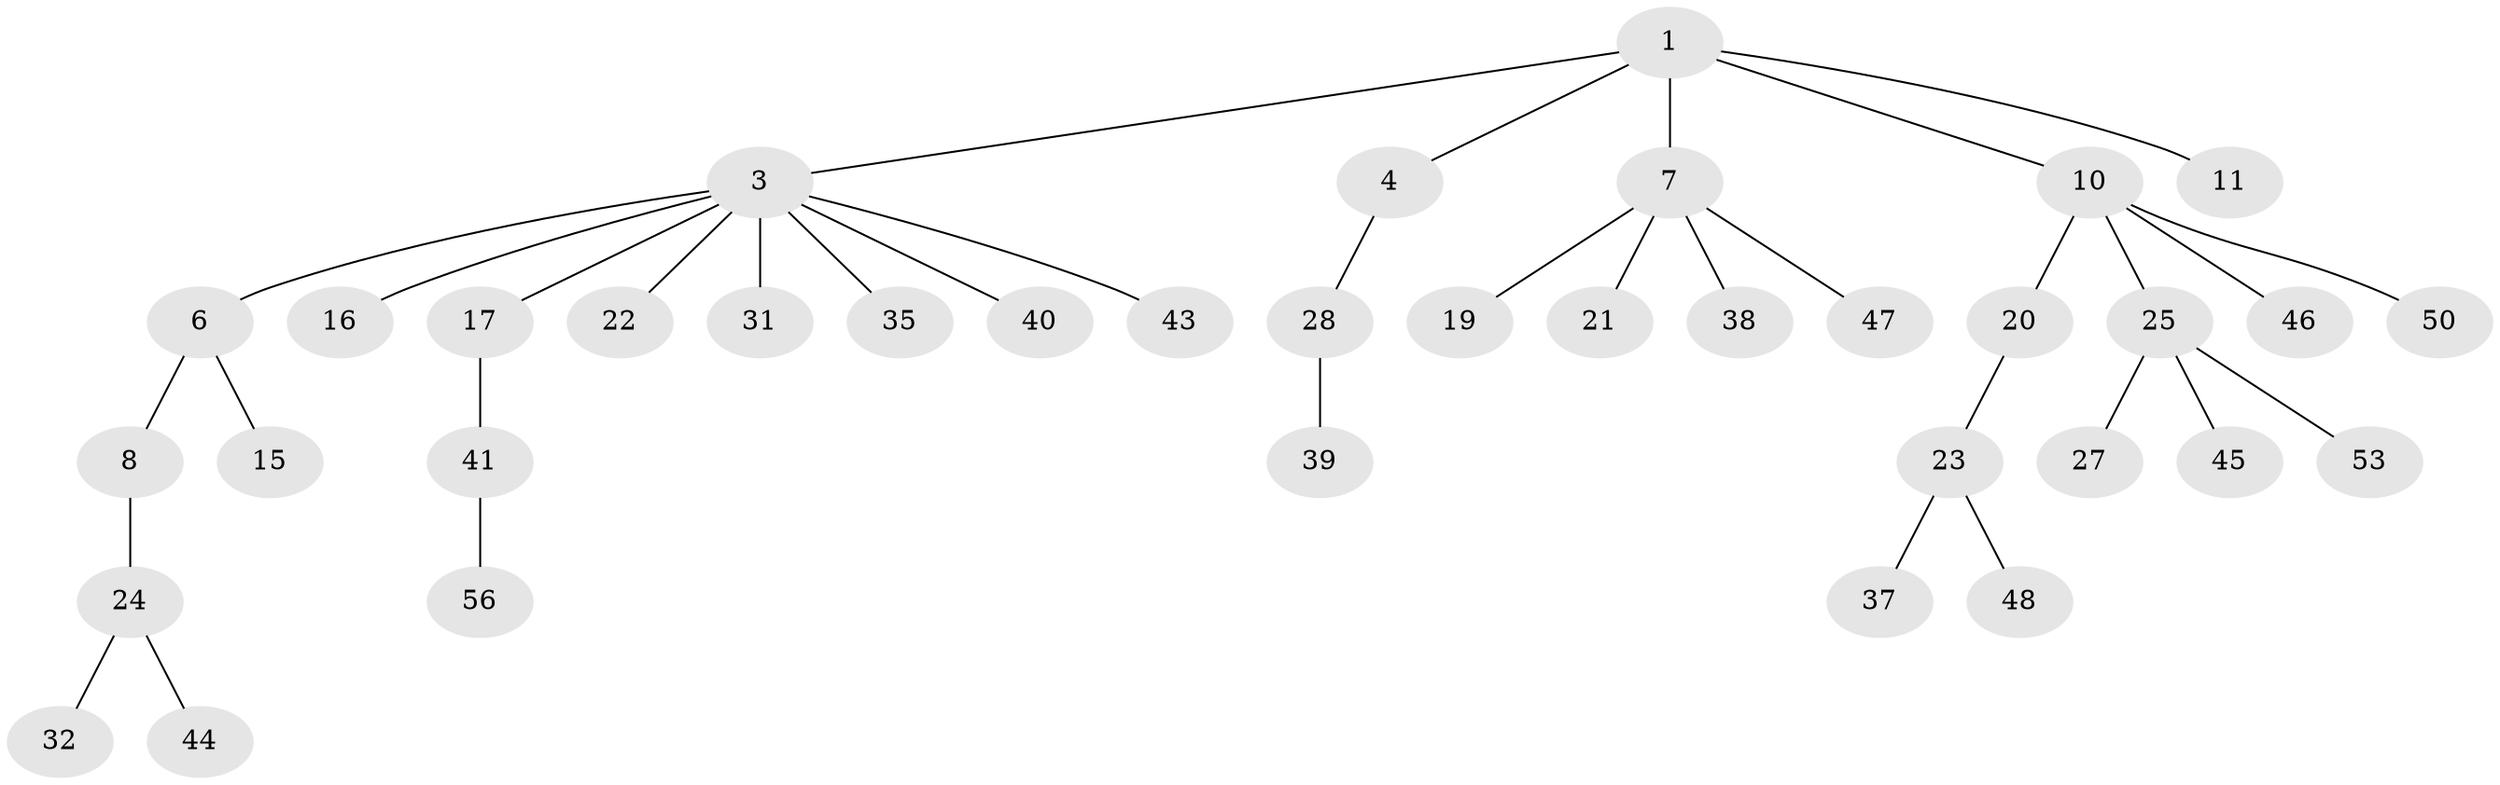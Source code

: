 // original degree distribution, {3: 0.07017543859649122, 4: 0.07017543859649122, 6: 0.017543859649122806, 2: 0.38596491228070173, 5: 0.03508771929824561, 1: 0.42105263157894735}
// Generated by graph-tools (version 1.1) at 2025/42/03/06/25 10:42:04]
// undirected, 37 vertices, 36 edges
graph export_dot {
graph [start="1"]
  node [color=gray90,style=filled];
  1 [super="+2"];
  3 [super="+5"];
  4 [super="+12"];
  6 [super="+9"];
  7 [super="+18"];
  8 [super="+14"];
  10 [super="+13"];
  11 [super="+30"];
  15 [super="+33"];
  16;
  17;
  19;
  20;
  21 [super="+54"];
  22 [super="+26"];
  23 [super="+29"];
  24 [super="+42"];
  25 [super="+36"];
  27 [super="+57"];
  28 [super="+34"];
  31;
  32 [super="+52"];
  35 [super="+55"];
  37;
  38;
  39;
  40;
  41 [super="+51"];
  43;
  44 [super="+49"];
  45;
  46;
  47;
  48;
  50;
  53;
  56;
  1 -- 10;
  1 -- 11;
  1 -- 3;
  1 -- 4;
  1 -- 7;
  3 -- 22;
  3 -- 31;
  3 -- 35;
  3 -- 40;
  3 -- 16;
  3 -- 17;
  3 -- 6;
  3 -- 43;
  4 -- 28;
  6 -- 8;
  6 -- 15;
  7 -- 19;
  7 -- 21;
  7 -- 38;
  7 -- 47;
  8 -- 24;
  10 -- 20;
  10 -- 50;
  10 -- 25;
  10 -- 46;
  17 -- 41;
  20 -- 23;
  23 -- 48;
  23 -- 37;
  24 -- 32;
  24 -- 44;
  25 -- 27;
  25 -- 45;
  25 -- 53;
  28 -- 39;
  41 -- 56;
}
